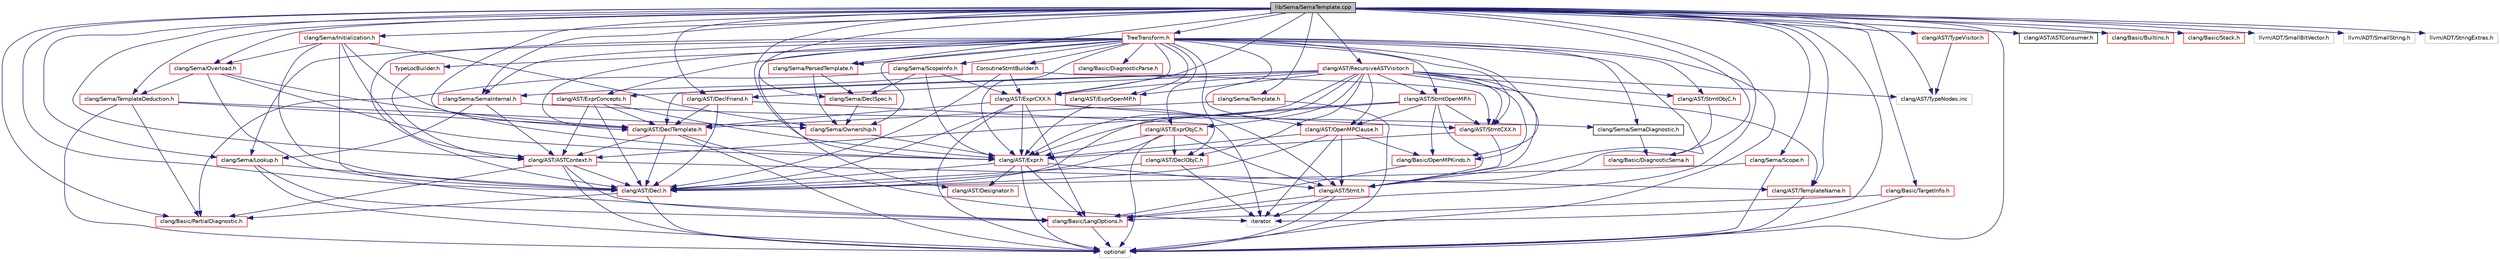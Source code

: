 digraph "lib/Sema/SemaTemplate.cpp"
{
 // LATEX_PDF_SIZE
  bgcolor="transparent";
  edge [fontname="Helvetica",fontsize="10",labelfontname="Helvetica",labelfontsize="10"];
  node [fontname="Helvetica",fontsize="10",shape=record];
  Node1 [label="lib/Sema/SemaTemplate.cpp",height=0.2,width=0.4,color="black", fillcolor="grey75", style="filled", fontcolor="black",tooltip=" "];
  Node1 -> Node2 [color="midnightblue",fontsize="10",style="solid",fontname="Helvetica"];
  Node2 [label="TreeTransform.h",height=0.2,width=0.4,color="red",URL="$TreeTransform_8h.html",tooltip=" "];
  Node2 -> Node3 [color="midnightblue",fontsize="10",style="solid",fontname="Helvetica"];
  Node3 [label="CoroutineStmtBuilder.h",height=0.2,width=0.4,color="red",URL="$CoroutineStmtBuilder_8h.html",tooltip=" "];
  Node3 -> Node4 [color="midnightblue",fontsize="10",style="solid",fontname="Helvetica"];
  Node4 [label="clang/AST/Decl.h",height=0.2,width=0.4,color="red",URL="$Decl_8h.html",tooltip=" "];
  Node4 -> Node67 [color="midnightblue",fontsize="10",style="solid",fontname="Helvetica"];
  Node67 [label="clang/Basic/PartialDiagnostic.h",height=0.2,width=0.4,color="red",URL="$PartialDiagnostic_8h.html",tooltip=" "];
  Node4 -> Node41 [color="midnightblue",fontsize="10",style="solid",fontname="Helvetica"];
  Node41 [label="optional",height=0.2,width=0.4,color="grey75",tooltip=" "];
  Node3 -> Node100 [color="midnightblue",fontsize="10",style="solid",fontname="Helvetica"];
  Node100 [label="clang/AST/ExprCXX.h",height=0.2,width=0.4,color="red",URL="$ExprCXX_8h.html",tooltip=" "];
  Node100 -> Node4 [color="midnightblue",fontsize="10",style="solid",fontname="Helvetica"];
  Node100 -> Node143 [color="midnightblue",fontsize="10",style="solid",fontname="Helvetica"];
  Node143 [label="clang/AST/DeclTemplate.h",height=0.2,width=0.4,color="red",URL="$DeclTemplate_8h.html",tooltip=" "];
  Node143 -> Node144 [color="midnightblue",fontsize="10",style="solid",fontname="Helvetica"];
  Node144 [label="clang/AST/ASTContext.h",height=0.2,width=0.4,color="red",URL="$ASTContext_8h.html",tooltip=" "];
  Node144 -> Node4 [color="midnightblue",fontsize="10",style="solid",fontname="Helvetica"];
  Node144 -> Node60 [color="midnightblue",fontsize="10",style="solid",fontname="Helvetica"];
  Node60 [label="clang/AST/TemplateName.h",height=0.2,width=0.4,color="red",URL="$TemplateName_8h.html",tooltip=" "];
  Node60 -> Node41 [color="midnightblue",fontsize="10",style="solid",fontname="Helvetica"];
  Node144 -> Node112 [color="midnightblue",fontsize="10",style="solid",fontname="Helvetica"];
  Node112 [label="clang/Basic/LangOptions.h",height=0.2,width=0.4,color="red",URL="$LangOptions_8h.html",tooltip=" "];
  Node112 -> Node41 [color="midnightblue",fontsize="10",style="solid",fontname="Helvetica"];
  Node144 -> Node67 [color="midnightblue",fontsize="10",style="solid",fontname="Helvetica"];
  Node144 -> Node41 [color="midnightblue",fontsize="10",style="solid",fontname="Helvetica"];
  Node143 -> Node4 [color="midnightblue",fontsize="10",style="solid",fontname="Helvetica"];
  Node143 -> Node30 [color="midnightblue",fontsize="10",style="solid",fontname="Helvetica"];
  Node30 [label="iterator",height=0.2,width=0.4,color="grey75",tooltip=" "];
  Node143 -> Node41 [color="midnightblue",fontsize="10",style="solid",fontname="Helvetica"];
  Node100 -> Node102 [color="midnightblue",fontsize="10",style="solid",fontname="Helvetica"];
  Node102 [label="clang/AST/Expr.h",height=0.2,width=0.4,color="red",URL="$Expr_8h.html",tooltip=" "];
  Node102 -> Node4 [color="midnightblue",fontsize="10",style="solid",fontname="Helvetica"];
  Node102 -> Node105 [color="midnightblue",fontsize="10",style="solid",fontname="Helvetica"];
  Node105 [label="clang/AST/Designator.h",height=0.2,width=0.4,color="red",URL="$Designator_8h.html",tooltip=" "];
  Node102 -> Node108 [color="midnightblue",fontsize="10",style="solid",fontname="Helvetica"];
  Node108 [label="clang/AST/Stmt.h",height=0.2,width=0.4,color="red",URL="$Stmt_8h.html",tooltip=" "];
  Node108 -> Node112 [color="midnightblue",fontsize="10",style="solid",fontname="Helvetica"];
  Node108 -> Node30 [color="midnightblue",fontsize="10",style="solid",fontname="Helvetica"];
  Node108 -> Node41 [color="midnightblue",fontsize="10",style="solid",fontname="Helvetica"];
  Node102 -> Node112 [color="midnightblue",fontsize="10",style="solid",fontname="Helvetica"];
  Node102 -> Node41 [color="midnightblue",fontsize="10",style="solid",fontname="Helvetica"];
  Node100 -> Node108 [color="midnightblue",fontsize="10",style="solid",fontname="Helvetica"];
  Node100 -> Node167 [color="midnightblue",fontsize="10",style="solid",fontname="Helvetica"];
  Node167 [label="clang/AST/StmtCXX.h",height=0.2,width=0.4,color="red",URL="$StmtCXX_8h.html",tooltip=" "];
  Node167 -> Node102 [color="midnightblue",fontsize="10",style="solid",fontname="Helvetica"];
  Node167 -> Node108 [color="midnightblue",fontsize="10",style="solid",fontname="Helvetica"];
  Node100 -> Node112 [color="midnightblue",fontsize="10",style="solid",fontname="Helvetica"];
  Node100 -> Node41 [color="midnightblue",fontsize="10",style="solid",fontname="Helvetica"];
  Node3 -> Node167 [color="midnightblue",fontsize="10",style="solid",fontname="Helvetica"];
  Node3 -> Node206 [color="midnightblue",fontsize="10",style="solid",fontname="Helvetica"];
  Node206 [label="clang/Sema/SemaInternal.h",height=0.2,width=0.4,color="red",URL="$SemaInternal_8h.html",tooltip=" "];
  Node206 -> Node144 [color="midnightblue",fontsize="10",style="solid",fontname="Helvetica"];
  Node206 -> Node207 [color="midnightblue",fontsize="10",style="solid",fontname="Helvetica"];
  Node207 [label="clang/Sema/Lookup.h",height=0.2,width=0.4,color="red",URL="$Sema_2Lookup_8h.html",tooltip=" "];
  Node207 -> Node4 [color="midnightblue",fontsize="10",style="solid",fontname="Helvetica"];
  Node207 -> Node112 [color="midnightblue",fontsize="10",style="solid",fontname="Helvetica"];
  Node207 -> Node41 [color="midnightblue",fontsize="10",style="solid",fontname="Helvetica"];
  Node206 -> Node256 [color="midnightblue",fontsize="10",style="solid",fontname="Helvetica"];
  Node256 [label="clang/Sema/SemaDiagnostic.h",height=0.2,width=0.4,color="black",URL="$SemaDiagnostic_8h.html",tooltip=" "];
  Node256 -> Node257 [color="midnightblue",fontsize="10",style="solid",fontname="Helvetica"];
  Node257 [label="clang/Basic/DiagnosticSema.h",height=0.2,width=0.4,color="red",URL="$DiagnosticSema_8h.html",tooltip=" "];
  Node2 -> Node259 [color="midnightblue",fontsize="10",style="solid",fontname="Helvetica"];
  Node259 [label="TypeLocBuilder.h",height=0.2,width=0.4,color="red",URL="$TypeLocBuilder_8h.html",tooltip=" "];
  Node259 -> Node144 [color="midnightblue",fontsize="10",style="solid",fontname="Helvetica"];
  Node2 -> Node4 [color="midnightblue",fontsize="10",style="solid",fontname="Helvetica"];
  Node2 -> Node219 [color="midnightblue",fontsize="10",style="solid",fontname="Helvetica"];
  Node219 [label="clang/AST/DeclObjC.h",height=0.2,width=0.4,color="red",URL="$DeclObjC_8h.html",tooltip=" "];
  Node219 -> Node4 [color="midnightblue",fontsize="10",style="solid",fontname="Helvetica"];
  Node219 -> Node30 [color="midnightblue",fontsize="10",style="solid",fontname="Helvetica"];
  Node2 -> Node143 [color="midnightblue",fontsize="10",style="solid",fontname="Helvetica"];
  Node2 -> Node105 [color="midnightblue",fontsize="10",style="solid",fontname="Helvetica"];
  Node2 -> Node102 [color="midnightblue",fontsize="10",style="solid",fontname="Helvetica"];
  Node2 -> Node100 [color="midnightblue",fontsize="10",style="solid",fontname="Helvetica"];
  Node2 -> Node217 [color="midnightblue",fontsize="10",style="solid",fontname="Helvetica"];
  Node217 [label="clang/AST/ExprConcepts.h",height=0.2,width=0.4,color="red",URL="$ExprConcepts_8h.html",tooltip=" "];
  Node217 -> Node144 [color="midnightblue",fontsize="10",style="solid",fontname="Helvetica"];
  Node217 -> Node4 [color="midnightblue",fontsize="10",style="solid",fontname="Helvetica"];
  Node217 -> Node143 [color="midnightblue",fontsize="10",style="solid",fontname="Helvetica"];
  Node217 -> Node102 [color="midnightblue",fontsize="10",style="solid",fontname="Helvetica"];
  Node2 -> Node218 [color="midnightblue",fontsize="10",style="solid",fontname="Helvetica"];
  Node218 [label="clang/AST/ExprObjC.h",height=0.2,width=0.4,color="red",URL="$ExprObjC_8h.html",tooltip=" "];
  Node218 -> Node4 [color="midnightblue",fontsize="10",style="solid",fontname="Helvetica"];
  Node218 -> Node219 [color="midnightblue",fontsize="10",style="solid",fontname="Helvetica"];
  Node218 -> Node102 [color="midnightblue",fontsize="10",style="solid",fontname="Helvetica"];
  Node218 -> Node108 [color="midnightblue",fontsize="10",style="solid",fontname="Helvetica"];
  Node218 -> Node41 [color="midnightblue",fontsize="10",style="solid",fontname="Helvetica"];
  Node2 -> Node222 [color="midnightblue",fontsize="10",style="solid",fontname="Helvetica"];
  Node222 [label="clang/AST/ExprOpenMP.h",height=0.2,width=0.4,color="red",URL="$ExprOpenMP_8h.html",tooltip=" "];
  Node222 -> Node102 [color="midnightblue",fontsize="10",style="solid",fontname="Helvetica"];
  Node2 -> Node227 [color="midnightblue",fontsize="10",style="solid",fontname="Helvetica"];
  Node227 [label="clang/AST/OpenMPClause.h",height=0.2,width=0.4,color="red",URL="$OpenMPClause_8h.html",tooltip=" "];
  Node227 -> Node4 [color="midnightblue",fontsize="10",style="solid",fontname="Helvetica"];
  Node227 -> Node102 [color="midnightblue",fontsize="10",style="solid",fontname="Helvetica"];
  Node227 -> Node108 [color="midnightblue",fontsize="10",style="solid",fontname="Helvetica"];
  Node227 -> Node212 [color="midnightblue",fontsize="10",style="solid",fontname="Helvetica"];
  Node212 [label="clang/Basic/OpenMPKinds.h",height=0.2,width=0.4,color="red",URL="$OpenMPKinds_8h.html",tooltip=" "];
  Node212 -> Node112 [color="midnightblue",fontsize="10",style="solid",fontname="Helvetica"];
  Node227 -> Node30 [color="midnightblue",fontsize="10",style="solid",fontname="Helvetica"];
  Node2 -> Node108 [color="midnightblue",fontsize="10",style="solid",fontname="Helvetica"];
  Node2 -> Node167 [color="midnightblue",fontsize="10",style="solid",fontname="Helvetica"];
  Node2 -> Node260 [color="midnightblue",fontsize="10",style="solid",fontname="Helvetica"];
  Node260 [label="clang/AST/StmtObjC.h",height=0.2,width=0.4,color="red",URL="$StmtObjC_8h.html",tooltip=" "];
  Node260 -> Node108 [color="midnightblue",fontsize="10",style="solid",fontname="Helvetica"];
  Node2 -> Node226 [color="midnightblue",fontsize="10",style="solid",fontname="Helvetica"];
  Node226 [label="clang/AST/StmtOpenMP.h",height=0.2,width=0.4,color="red",URL="$StmtOpenMP_8h.html",tooltip=" "];
  Node226 -> Node144 [color="midnightblue",fontsize="10",style="solid",fontname="Helvetica"];
  Node226 -> Node102 [color="midnightblue",fontsize="10",style="solid",fontname="Helvetica"];
  Node226 -> Node227 [color="midnightblue",fontsize="10",style="solid",fontname="Helvetica"];
  Node226 -> Node108 [color="midnightblue",fontsize="10",style="solid",fontname="Helvetica"];
  Node226 -> Node167 [color="midnightblue",fontsize="10",style="solid",fontname="Helvetica"];
  Node226 -> Node212 [color="midnightblue",fontsize="10",style="solid",fontname="Helvetica"];
  Node2 -> Node261 [color="midnightblue",fontsize="10",style="solid",fontname="Helvetica"];
  Node261 [label="clang/Basic/DiagnosticParse.h",height=0.2,width=0.4,color="red",URL="$DiagnosticParse_8h.html",tooltip=" "];
  Node2 -> Node212 [color="midnightblue",fontsize="10",style="solid",fontname="Helvetica"];
  Node2 -> Node207 [color="midnightblue",fontsize="10",style="solid",fontname="Helvetica"];
  Node2 -> Node241 [color="midnightblue",fontsize="10",style="solid",fontname="Helvetica"];
  Node241 [label="clang/Sema/Ownership.h",height=0.2,width=0.4,color="red",URL="$Ownership_8h.html",tooltip=" "];
  Node241 -> Node102 [color="midnightblue",fontsize="10",style="solid",fontname="Helvetica"];
  Node2 -> Node263 [color="midnightblue",fontsize="10",style="solid",fontname="Helvetica"];
  Node263 [label="clang/Sema/ParsedTemplate.h",height=0.2,width=0.4,color="red",URL="$ParsedTemplate_8h.html",tooltip=" "];
  Node263 -> Node240 [color="midnightblue",fontsize="10",style="solid",fontname="Helvetica"];
  Node240 [label="clang/Sema/DeclSpec.h",height=0.2,width=0.4,color="red",URL="$DeclSpec_8h.html",tooltip=" "];
  Node240 -> Node241 [color="midnightblue",fontsize="10",style="solid",fontname="Helvetica"];
  Node263 -> Node241 [color="midnightblue",fontsize="10",style="solid",fontname="Helvetica"];
  Node2 -> Node264 [color="midnightblue",fontsize="10",style="solid",fontname="Helvetica"];
  Node264 [label="clang/Sema/ScopeInfo.h",height=0.2,width=0.4,color="red",URL="$ScopeInfo_8h.html",tooltip=" "];
  Node264 -> Node102 [color="midnightblue",fontsize="10",style="solid",fontname="Helvetica"];
  Node264 -> Node100 [color="midnightblue",fontsize="10",style="solid",fontname="Helvetica"];
  Node264 -> Node67 [color="midnightblue",fontsize="10",style="solid",fontname="Helvetica"];
  Node264 -> Node240 [color="midnightblue",fontsize="10",style="solid",fontname="Helvetica"];
  Node2 -> Node256 [color="midnightblue",fontsize="10",style="solid",fontname="Helvetica"];
  Node2 -> Node206 [color="midnightblue",fontsize="10",style="solid",fontname="Helvetica"];
  Node2 -> Node41 [color="midnightblue",fontsize="10",style="solid",fontname="Helvetica"];
  Node1 -> Node266 [color="midnightblue",fontsize="10",style="solid",fontname="Helvetica"];
  Node266 [label="clang/AST/ASTConsumer.h",height=0.2,width=0.4,color="black",URL="$ASTConsumer_8h.html",tooltip=" "];
  Node1 -> Node144 [color="midnightblue",fontsize="10",style="solid",fontname="Helvetica"];
  Node1 -> Node4 [color="midnightblue",fontsize="10",style="solid",fontname="Helvetica"];
  Node1 -> Node267 [color="midnightblue",fontsize="10",style="solid",fontname="Helvetica"];
  Node267 [label="clang/AST/DeclFriend.h",height=0.2,width=0.4,color="red",URL="$DeclFriend_8h.html",tooltip=" "];
  Node267 -> Node4 [color="midnightblue",fontsize="10",style="solid",fontname="Helvetica"];
  Node267 -> Node143 [color="midnightblue",fontsize="10",style="solid",fontname="Helvetica"];
  Node267 -> Node30 [color="midnightblue",fontsize="10",style="solid",fontname="Helvetica"];
  Node1 -> Node143 [color="midnightblue",fontsize="10",style="solid",fontname="Helvetica"];
  Node1 -> Node102 [color="midnightblue",fontsize="10",style="solid",fontname="Helvetica"];
  Node1 -> Node100 [color="midnightblue",fontsize="10",style="solid",fontname="Helvetica"];
  Node1 -> Node268 [color="midnightblue",fontsize="10",style="solid",fontname="Helvetica"];
  Node268 [label="clang/AST/RecursiveASTVisitor.h",height=0.2,width=0.4,color="red",URL="$RecursiveASTVisitor_8h.html",tooltip=" "];
  Node268 -> Node4 [color="midnightblue",fontsize="10",style="solid",fontname="Helvetica"];
  Node268 -> Node267 [color="midnightblue",fontsize="10",style="solid",fontname="Helvetica"];
  Node268 -> Node219 [color="midnightblue",fontsize="10",style="solid",fontname="Helvetica"];
  Node268 -> Node143 [color="midnightblue",fontsize="10",style="solid",fontname="Helvetica"];
  Node268 -> Node102 [color="midnightblue",fontsize="10",style="solid",fontname="Helvetica"];
  Node268 -> Node100 [color="midnightblue",fontsize="10",style="solid",fontname="Helvetica"];
  Node268 -> Node217 [color="midnightblue",fontsize="10",style="solid",fontname="Helvetica"];
  Node268 -> Node218 [color="midnightblue",fontsize="10",style="solid",fontname="Helvetica"];
  Node268 -> Node222 [color="midnightblue",fontsize="10",style="solid",fontname="Helvetica"];
  Node268 -> Node227 [color="midnightblue",fontsize="10",style="solid",fontname="Helvetica"];
  Node268 -> Node108 [color="midnightblue",fontsize="10",style="solid",fontname="Helvetica"];
  Node268 -> Node167 [color="midnightblue",fontsize="10",style="solid",fontname="Helvetica"];
  Node268 -> Node260 [color="midnightblue",fontsize="10",style="solid",fontname="Helvetica"];
  Node268 -> Node226 [color="midnightblue",fontsize="10",style="solid",fontname="Helvetica"];
  Node268 -> Node60 [color="midnightblue",fontsize="10",style="solid",fontname="Helvetica"];
  Node268 -> Node212 [color="midnightblue",fontsize="10",style="solid",fontname="Helvetica"];
  Node268 -> Node74 [color="midnightblue",fontsize="10",style="solid",fontname="Helvetica"];
  Node74 [label="clang/AST/TypeNodes.inc",height=0.2,width=0.4,color="grey75",tooltip=" "];
  Node1 -> Node60 [color="midnightblue",fontsize="10",style="solid",fontname="Helvetica"];
  Node1 -> Node271 [color="midnightblue",fontsize="10",style="solid",fontname="Helvetica"];
  Node271 [label="clang/AST/TypeVisitor.h",height=0.2,width=0.4,color="red",URL="$TypeVisitor_8h.html",tooltip=" "];
  Node271 -> Node74 [color="midnightblue",fontsize="10",style="solid",fontname="Helvetica"];
  Node1 -> Node232 [color="midnightblue",fontsize="10",style="solid",fontname="Helvetica"];
  Node232 [label="clang/Basic/Builtins.h",height=0.2,width=0.4,color="red",URL="$Builtins_8h.html",tooltip=" "];
  Node1 -> Node257 [color="midnightblue",fontsize="10",style="solid",fontname="Helvetica"];
  Node1 -> Node112 [color="midnightblue",fontsize="10",style="solid",fontname="Helvetica"];
  Node1 -> Node67 [color="midnightblue",fontsize="10",style="solid",fontname="Helvetica"];
  Node1 -> Node272 [color="midnightblue",fontsize="10",style="solid",fontname="Helvetica"];
  Node272 [label="clang/Basic/Stack.h",height=0.2,width=0.4,color="red",URL="$Stack_8h.html",tooltip=" "];
  Node1 -> Node273 [color="midnightblue",fontsize="10",style="solid",fontname="Helvetica"];
  Node273 [label="clang/Basic/TargetInfo.h",height=0.2,width=0.4,color="red",URL="$include_2clang_2Basic_2TargetInfo_8h.html",tooltip=" "];
  Node273 -> Node112 [color="midnightblue",fontsize="10",style="solid",fontname="Helvetica"];
  Node273 -> Node41 [color="midnightblue",fontsize="10",style="solid",fontname="Helvetica"];
  Node1 -> Node240 [color="midnightblue",fontsize="10",style="solid",fontname="Helvetica"];
  Node1 -> Node278 [color="midnightblue",fontsize="10",style="solid",fontname="Helvetica"];
  Node278 [label="clang/Sema/Initialization.h",height=0.2,width=0.4,color="red",URL="$Initialization_8h.html",tooltip=" "];
  Node278 -> Node144 [color="midnightblue",fontsize="10",style="solid",fontname="Helvetica"];
  Node278 -> Node4 [color="midnightblue",fontsize="10",style="solid",fontname="Helvetica"];
  Node278 -> Node102 [color="midnightblue",fontsize="10",style="solid",fontname="Helvetica"];
  Node278 -> Node112 [color="midnightblue",fontsize="10",style="solid",fontname="Helvetica"];
  Node278 -> Node279 [color="midnightblue",fontsize="10",style="solid",fontname="Helvetica"];
  Node279 [label="clang/Sema/Overload.h",height=0.2,width=0.4,color="red",URL="$Overload_8h.html",tooltip=" "];
  Node279 -> Node4 [color="midnightblue",fontsize="10",style="solid",fontname="Helvetica"];
  Node279 -> Node143 [color="midnightblue",fontsize="10",style="solid",fontname="Helvetica"];
  Node279 -> Node102 [color="midnightblue",fontsize="10",style="solid",fontname="Helvetica"];
  Node279 -> Node281 [color="midnightblue",fontsize="10",style="solid",fontname="Helvetica"];
  Node281 [label="clang/Sema/TemplateDeduction.h",height=0.2,width=0.4,color="red",URL="$TemplateDeduction_8h.html",tooltip=" "];
  Node281 -> Node241 [color="midnightblue",fontsize="10",style="solid",fontname="Helvetica"];
  Node281 -> Node143 [color="midnightblue",fontsize="10",style="solid",fontname="Helvetica"];
  Node281 -> Node67 [color="midnightblue",fontsize="10",style="solid",fontname="Helvetica"];
  Node281 -> Node41 [color="midnightblue",fontsize="10",style="solid",fontname="Helvetica"];
  Node278 -> Node241 [color="midnightblue",fontsize="10",style="solid",fontname="Helvetica"];
  Node1 -> Node207 [color="midnightblue",fontsize="10",style="solid",fontname="Helvetica"];
  Node1 -> Node279 [color="midnightblue",fontsize="10",style="solid",fontname="Helvetica"];
  Node1 -> Node263 [color="midnightblue",fontsize="10",style="solid",fontname="Helvetica"];
  Node1 -> Node250 [color="midnightblue",fontsize="10",style="solid",fontname="Helvetica"];
  Node250 [label="clang/Sema/Scope.h",height=0.2,width=0.4,color="red",URL="$Scope_8h.html",tooltip=" "];
  Node250 -> Node4 [color="midnightblue",fontsize="10",style="solid",fontname="Helvetica"];
  Node250 -> Node41 [color="midnightblue",fontsize="10",style="solid",fontname="Helvetica"];
  Node1 -> Node206 [color="midnightblue",fontsize="10",style="solid",fontname="Helvetica"];
  Node1 -> Node282 [color="midnightblue",fontsize="10",style="solid",fontname="Helvetica"];
  Node282 [label="clang/Sema/Template.h",height=0.2,width=0.4,color="red",URL="$Template_8h.html",tooltip=" "];
  Node282 -> Node143 [color="midnightblue",fontsize="10",style="solid",fontname="Helvetica"];
  Node282 -> Node41 [color="midnightblue",fontsize="10",style="solid",fontname="Helvetica"];
  Node1 -> Node281 [color="midnightblue",fontsize="10",style="solid",fontname="Helvetica"];
  Node1 -> Node252 [color="midnightblue",fontsize="10",style="solid",fontname="Helvetica"];
  Node252 [label="llvm/ADT/SmallBitVector.h",height=0.2,width=0.4,color="grey75",tooltip=" "];
  Node1 -> Node83 [color="midnightblue",fontsize="10",style="solid",fontname="Helvetica"];
  Node83 [label="llvm/ADT/SmallString.h",height=0.2,width=0.4,color="grey75",tooltip=" "];
  Node1 -> Node284 [color="midnightblue",fontsize="10",style="solid",fontname="Helvetica"];
  Node284 [label="llvm/ADT/StringExtras.h",height=0.2,width=0.4,color="grey75",tooltip=" "];
  Node1 -> Node30 [color="midnightblue",fontsize="10",style="solid",fontname="Helvetica"];
  Node1 -> Node41 [color="midnightblue",fontsize="10",style="solid",fontname="Helvetica"];
  Node1 -> Node74 [color="midnightblue",fontsize="10",style="solid",fontname="Helvetica"];
}

